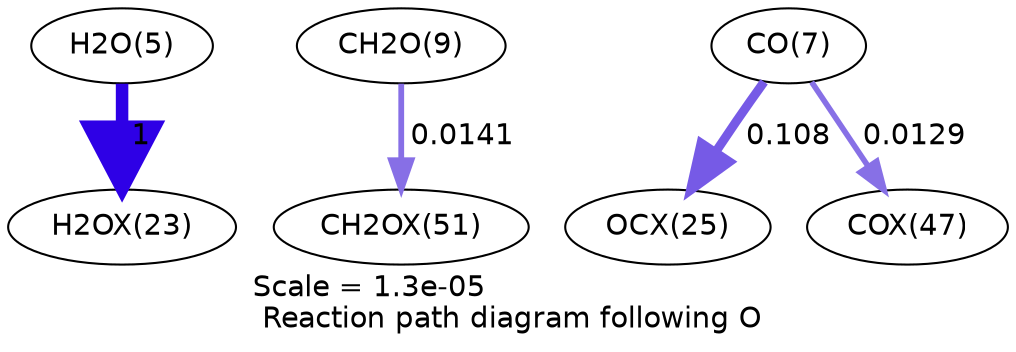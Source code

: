 digraph reaction_paths {
center=1;
s7 -> s50[fontname="Helvetica", penwidth=6, arrowsize=3, color="0.7, 1.5, 0.9"
, label=" 1"];
s11 -> s61[fontname="Helvetica", penwidth=2.78, arrowsize=1.39, color="0.7, 0.514, 0.9"
, label=" 0.0141"];
s9 -> s52[fontname="Helvetica", penwidth=4.32, arrowsize=2.16, color="0.7, 0.608, 0.9"
, label=" 0.108"];
s9 -> s58[fontname="Helvetica", penwidth=2.71, arrowsize=1.36, color="0.7, 0.513, 0.9"
, label=" 0.0129"];
s7 [ fontname="Helvetica", label="H2O(5)"];
s9 [ fontname="Helvetica", label="CO(7)"];
s11 [ fontname="Helvetica", label="CH2O(9)"];
s50 [ fontname="Helvetica", label="H2OX(23)"];
s52 [ fontname="Helvetica", label="OCX(25)"];
s58 [ fontname="Helvetica", label="COX(47)"];
s61 [ fontname="Helvetica", label="CH2OX(51)"];
 label = "Scale = 1.3e-05\l Reaction path diagram following O";
 fontname = "Helvetica";
}
